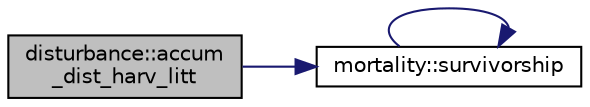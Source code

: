 digraph "disturbance::accum_dist_harv_litt"
{
 // LATEX_PDF_SIZE
  edge [fontname="Helvetica",fontsize="10",labelfontname="Helvetica",labelfontsize="10"];
  node [fontname="Helvetica",fontsize="10",shape=record];
  rankdir="LR";
  Node1 [label="disturbance::accum\l_dist_harv_litt",height=0.2,width=0.4,color="black", fillcolor="grey75", style="filled", fontcolor="black",tooltip=" "];
  Node1 -> Node2 [color="midnightblue",fontsize="10",style="solid",fontname="Helvetica"];
  Node2 [label="mortality::survivorship",height=0.2,width=0.4,color="black", fillcolor="white", style="filled",URL="$namespacemortality.html#ac9f747e1d8a610623b544a4976375c41",tooltip=" "];
  Node2 -> Node2 [color="midnightblue",fontsize="10",style="solid",fontname="Helvetica"];
}
